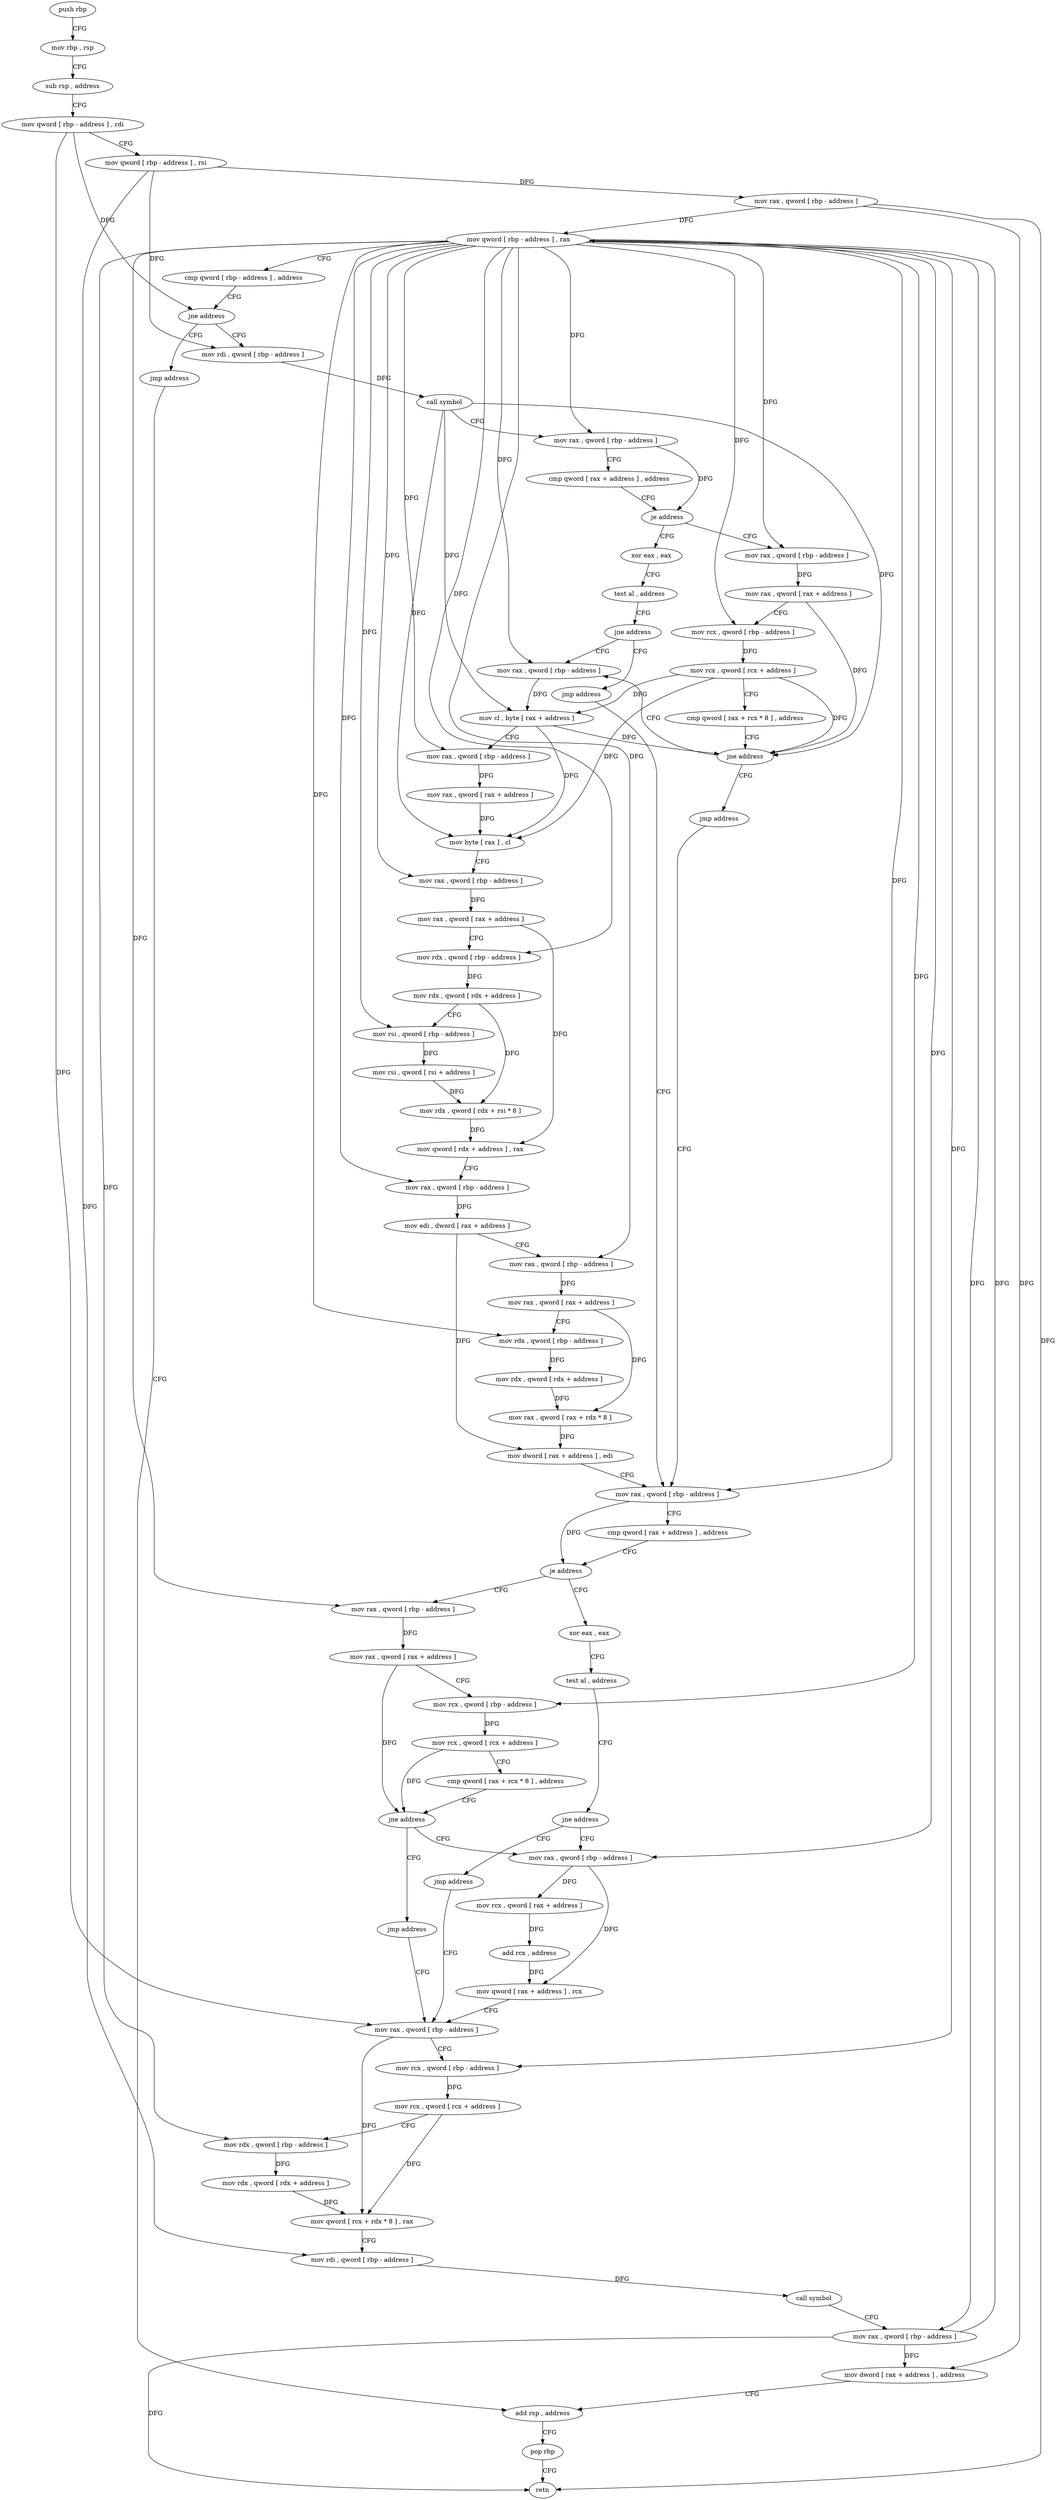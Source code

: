 digraph "func" {
"152272" [label = "push rbp" ]
"152273" [label = "mov rbp , rsp" ]
"152276" [label = "sub rsp , address" ]
"152280" [label = "mov qword [ rbp - address ] , rdi" ]
"152284" [label = "mov qword [ rbp - address ] , rsi" ]
"152288" [label = "mov rax , qword [ rbp - address ]" ]
"152292" [label = "mov qword [ rbp - address ] , rax" ]
"152296" [label = "cmp qword [ rbp - address ] , address" ]
"152301" [label = "jne address" ]
"152312" [label = "mov rdi , qword [ rbp - address ]" ]
"152307" [label = "jmp address" ]
"152316" [label = "call symbol" ]
"152321" [label = "mov rax , qword [ rbp - address ]" ]
"152325" [label = "cmp qword [ rax + address ] , address" ]
"152330" [label = "je address" ]
"152368" [label = "xor eax , eax" ]
"152336" [label = "mov rax , qword [ rbp - address ]" ]
"152587" [label = "add rsp , address" ]
"152370" [label = "test al , address" ]
"152372" [label = "jne address" ]
"152383" [label = "mov rax , qword [ rbp - address ]" ]
"152378" [label = "jmp address" ]
"152340" [label = "mov rax , qword [ rax + address ]" ]
"152344" [label = "mov rcx , qword [ rbp - address ]" ]
"152348" [label = "mov rcx , qword [ rcx + address ]" ]
"152352" [label = "cmp qword [ rax + rcx * 8 ] , address" ]
"152357" [label = "jne address" ]
"152363" [label = "jmp address" ]
"152591" [label = "pop rbp" ]
"152592" [label = "retn" ]
"152387" [label = "mov cl , byte [ rax + address ]" ]
"152390" [label = "mov rax , qword [ rbp - address ]" ]
"152394" [label = "mov rax , qword [ rax + address ]" ]
"152398" [label = "mov byte [ rax ] , cl" ]
"152400" [label = "mov rax , qword [ rbp - address ]" ]
"152404" [label = "mov rax , qword [ rax + address ]" ]
"152408" [label = "mov rdx , qword [ rbp - address ]" ]
"152412" [label = "mov rdx , qword [ rdx + address ]" ]
"152416" [label = "mov rsi , qword [ rbp - address ]" ]
"152420" [label = "mov rsi , qword [ rsi + address ]" ]
"152424" [label = "mov rdx , qword [ rdx + rsi * 8 ]" ]
"152428" [label = "mov qword [ rdx + address ] , rax" ]
"152432" [label = "mov rax , qword [ rbp - address ]" ]
"152436" [label = "mov edi , dword [ rax + address ]" ]
"152439" [label = "mov rax , qword [ rbp - address ]" ]
"152443" [label = "mov rax , qword [ rax + address ]" ]
"152447" [label = "mov rdx , qword [ rbp - address ]" ]
"152451" [label = "mov rdx , qword [ rdx + address ]" ]
"152455" [label = "mov rax , qword [ rax + rdx * 8 ]" ]
"152459" [label = "mov dword [ rax + address ] , edi" ]
"152462" [label = "mov rax , qword [ rbp - address ]" ]
"152509" [label = "xor eax , eax" ]
"152511" [label = "test al , address" ]
"152513" [label = "jne address" ]
"152524" [label = "mov rax , qword [ rbp - address ]" ]
"152519" [label = "jmp address" ]
"152477" [label = "mov rax , qword [ rbp - address ]" ]
"152481" [label = "mov rax , qword [ rax + address ]" ]
"152485" [label = "mov rcx , qword [ rbp - address ]" ]
"152489" [label = "mov rcx , qword [ rcx + address ]" ]
"152493" [label = "cmp qword [ rax + rcx * 8 ] , address" ]
"152498" [label = "jne address" ]
"152504" [label = "jmp address" ]
"152466" [label = "cmp qword [ rax + address ] , address" ]
"152471" [label = "je address" ]
"152528" [label = "mov rcx , qword [ rax + address ]" ]
"152532" [label = "add rcx , address" ]
"152539" [label = "mov qword [ rax + address ] , rcx" ]
"152543" [label = "mov rax , qword [ rbp - address ]" ]
"152547" [label = "mov rcx , qword [ rbp - address ]" ]
"152551" [label = "mov rcx , qword [ rcx + address ]" ]
"152555" [label = "mov rdx , qword [ rbp - address ]" ]
"152559" [label = "mov rdx , qword [ rdx + address ]" ]
"152563" [label = "mov qword [ rcx + rdx * 8 ] , rax" ]
"152567" [label = "mov rdi , qword [ rbp - address ]" ]
"152571" [label = "call symbol" ]
"152576" [label = "mov rax , qword [ rbp - address ]" ]
"152580" [label = "mov dword [ rax + address ] , address" ]
"152272" -> "152273" [ label = "CFG" ]
"152273" -> "152276" [ label = "CFG" ]
"152276" -> "152280" [ label = "CFG" ]
"152280" -> "152284" [ label = "CFG" ]
"152280" -> "152301" [ label = "DFG" ]
"152280" -> "152543" [ label = "DFG" ]
"152284" -> "152288" [ label = "DFG" ]
"152284" -> "152312" [ label = "DFG" ]
"152284" -> "152567" [ label = "DFG" ]
"152288" -> "152292" [ label = "DFG" ]
"152288" -> "152592" [ label = "DFG" ]
"152288" -> "152580" [ label = "DFG" ]
"152292" -> "152296" [ label = "CFG" ]
"152292" -> "152321" [ label = "DFG" ]
"152292" -> "152336" [ label = "DFG" ]
"152292" -> "152344" [ label = "DFG" ]
"152292" -> "152383" [ label = "DFG" ]
"152292" -> "152390" [ label = "DFG" ]
"152292" -> "152400" [ label = "DFG" ]
"152292" -> "152408" [ label = "DFG" ]
"152292" -> "152416" [ label = "DFG" ]
"152292" -> "152432" [ label = "DFG" ]
"152292" -> "152439" [ label = "DFG" ]
"152292" -> "152447" [ label = "DFG" ]
"152292" -> "152462" [ label = "DFG" ]
"152292" -> "152477" [ label = "DFG" ]
"152292" -> "152485" [ label = "DFG" ]
"152292" -> "152524" [ label = "DFG" ]
"152292" -> "152547" [ label = "DFG" ]
"152292" -> "152555" [ label = "DFG" ]
"152292" -> "152576" [ label = "DFG" ]
"152296" -> "152301" [ label = "CFG" ]
"152301" -> "152312" [ label = "CFG" ]
"152301" -> "152307" [ label = "CFG" ]
"152312" -> "152316" [ label = "DFG" ]
"152307" -> "152587" [ label = "CFG" ]
"152316" -> "152321" [ label = "CFG" ]
"152316" -> "152357" [ label = "DFG" ]
"152316" -> "152387" [ label = "DFG" ]
"152316" -> "152398" [ label = "DFG" ]
"152321" -> "152325" [ label = "CFG" ]
"152321" -> "152330" [ label = "DFG" ]
"152325" -> "152330" [ label = "CFG" ]
"152330" -> "152368" [ label = "CFG" ]
"152330" -> "152336" [ label = "CFG" ]
"152368" -> "152370" [ label = "CFG" ]
"152336" -> "152340" [ label = "DFG" ]
"152587" -> "152591" [ label = "CFG" ]
"152370" -> "152372" [ label = "CFG" ]
"152372" -> "152383" [ label = "CFG" ]
"152372" -> "152378" [ label = "CFG" ]
"152383" -> "152387" [ label = "DFG" ]
"152378" -> "152462" [ label = "CFG" ]
"152340" -> "152344" [ label = "CFG" ]
"152340" -> "152357" [ label = "DFG" ]
"152344" -> "152348" [ label = "DFG" ]
"152348" -> "152352" [ label = "CFG" ]
"152348" -> "152357" [ label = "DFG" ]
"152348" -> "152387" [ label = "DFG" ]
"152348" -> "152398" [ label = "DFG" ]
"152352" -> "152357" [ label = "CFG" ]
"152357" -> "152383" [ label = "CFG" ]
"152357" -> "152363" [ label = "CFG" ]
"152363" -> "152462" [ label = "CFG" ]
"152591" -> "152592" [ label = "CFG" ]
"152387" -> "152390" [ label = "CFG" ]
"152387" -> "152357" [ label = "DFG" ]
"152387" -> "152398" [ label = "DFG" ]
"152390" -> "152394" [ label = "DFG" ]
"152394" -> "152398" [ label = "DFG" ]
"152398" -> "152400" [ label = "CFG" ]
"152400" -> "152404" [ label = "DFG" ]
"152404" -> "152408" [ label = "CFG" ]
"152404" -> "152428" [ label = "DFG" ]
"152408" -> "152412" [ label = "DFG" ]
"152412" -> "152416" [ label = "CFG" ]
"152412" -> "152424" [ label = "DFG" ]
"152416" -> "152420" [ label = "DFG" ]
"152420" -> "152424" [ label = "DFG" ]
"152424" -> "152428" [ label = "DFG" ]
"152428" -> "152432" [ label = "CFG" ]
"152432" -> "152436" [ label = "DFG" ]
"152436" -> "152439" [ label = "CFG" ]
"152436" -> "152459" [ label = "DFG" ]
"152439" -> "152443" [ label = "DFG" ]
"152443" -> "152447" [ label = "CFG" ]
"152443" -> "152455" [ label = "DFG" ]
"152447" -> "152451" [ label = "DFG" ]
"152451" -> "152455" [ label = "DFG" ]
"152455" -> "152459" [ label = "DFG" ]
"152459" -> "152462" [ label = "CFG" ]
"152462" -> "152466" [ label = "CFG" ]
"152462" -> "152471" [ label = "DFG" ]
"152509" -> "152511" [ label = "CFG" ]
"152511" -> "152513" [ label = "CFG" ]
"152513" -> "152524" [ label = "CFG" ]
"152513" -> "152519" [ label = "CFG" ]
"152524" -> "152528" [ label = "DFG" ]
"152524" -> "152539" [ label = "DFG" ]
"152519" -> "152543" [ label = "CFG" ]
"152477" -> "152481" [ label = "DFG" ]
"152481" -> "152485" [ label = "CFG" ]
"152481" -> "152498" [ label = "DFG" ]
"152485" -> "152489" [ label = "DFG" ]
"152489" -> "152493" [ label = "CFG" ]
"152489" -> "152498" [ label = "DFG" ]
"152493" -> "152498" [ label = "CFG" ]
"152498" -> "152524" [ label = "CFG" ]
"152498" -> "152504" [ label = "CFG" ]
"152504" -> "152543" [ label = "CFG" ]
"152466" -> "152471" [ label = "CFG" ]
"152471" -> "152509" [ label = "CFG" ]
"152471" -> "152477" [ label = "CFG" ]
"152528" -> "152532" [ label = "DFG" ]
"152532" -> "152539" [ label = "DFG" ]
"152539" -> "152543" [ label = "CFG" ]
"152543" -> "152547" [ label = "CFG" ]
"152543" -> "152563" [ label = "DFG" ]
"152547" -> "152551" [ label = "DFG" ]
"152551" -> "152555" [ label = "CFG" ]
"152551" -> "152563" [ label = "DFG" ]
"152555" -> "152559" [ label = "DFG" ]
"152559" -> "152563" [ label = "DFG" ]
"152563" -> "152567" [ label = "CFG" ]
"152567" -> "152571" [ label = "DFG" ]
"152571" -> "152576" [ label = "CFG" ]
"152576" -> "152580" [ label = "DFG" ]
"152576" -> "152292" [ label = "DFG" ]
"152576" -> "152592" [ label = "DFG" ]
"152580" -> "152587" [ label = "CFG" ]
}
